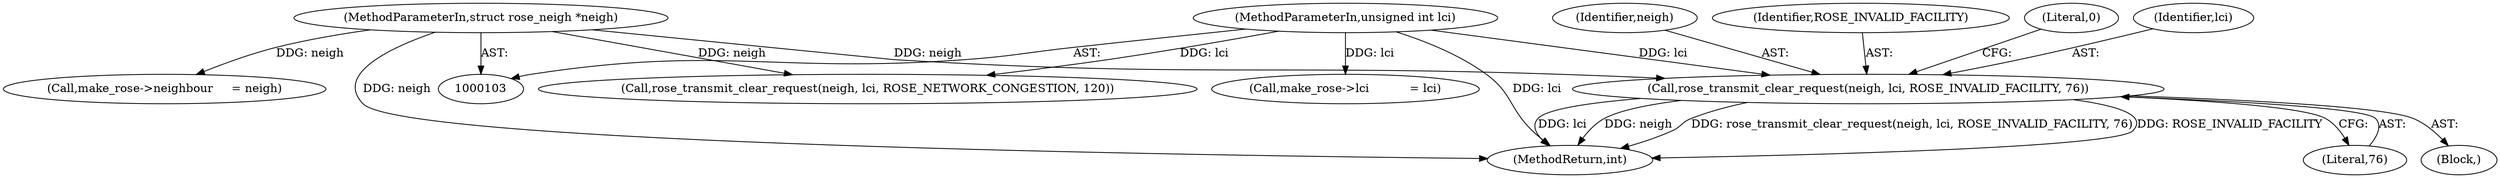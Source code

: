 digraph "0_linux_e0bccd315db0c2f919e7fcf9cb60db21d9986f52@pointer" {
"1000141" [label="(Call,rose_transmit_clear_request(neigh, lci, ROSE_INVALID_FACILITY, 76))"];
"1000106" [label="(MethodParameterIn,struct rose_neigh *neigh)"];
"1000107" [label="(MethodParameterIn,unsigned int lci)"];
"1000145" [label="(Literal,76)"];
"1000142" [label="(Identifier,neigh)"];
"1000107" [label="(MethodParameterIn,unsigned int lci)"];
"1000286" [label="(Call,make_rose->neighbour     = neigh)"];
"1000140" [label="(Block,)"];
"1000381" [label="(MethodReturn,int)"];
"1000195" [label="(Call,make_rose->lci           = lci)"];
"1000144" [label="(Identifier,ROSE_INVALID_FACILITY)"];
"1000106" [label="(MethodParameterIn,struct rose_neigh *neigh)"];
"1000141" [label="(Call,rose_transmit_clear_request(neigh, lci, ROSE_INVALID_FACILITY, 76))"];
"1000174" [label="(Call,rose_transmit_clear_request(neigh, lci, ROSE_NETWORK_CONGESTION, 120))"];
"1000147" [label="(Literal,0)"];
"1000143" [label="(Identifier,lci)"];
"1000141" -> "1000140"  [label="AST: "];
"1000141" -> "1000145"  [label="CFG: "];
"1000142" -> "1000141"  [label="AST: "];
"1000143" -> "1000141"  [label="AST: "];
"1000144" -> "1000141"  [label="AST: "];
"1000145" -> "1000141"  [label="AST: "];
"1000147" -> "1000141"  [label="CFG: "];
"1000141" -> "1000381"  [label="DDG: neigh"];
"1000141" -> "1000381"  [label="DDG: rose_transmit_clear_request(neigh, lci, ROSE_INVALID_FACILITY, 76)"];
"1000141" -> "1000381"  [label="DDG: ROSE_INVALID_FACILITY"];
"1000141" -> "1000381"  [label="DDG: lci"];
"1000106" -> "1000141"  [label="DDG: neigh"];
"1000107" -> "1000141"  [label="DDG: lci"];
"1000106" -> "1000103"  [label="AST: "];
"1000106" -> "1000381"  [label="DDG: neigh"];
"1000106" -> "1000174"  [label="DDG: neigh"];
"1000106" -> "1000286"  [label="DDG: neigh"];
"1000107" -> "1000103"  [label="AST: "];
"1000107" -> "1000381"  [label="DDG: lci"];
"1000107" -> "1000174"  [label="DDG: lci"];
"1000107" -> "1000195"  [label="DDG: lci"];
}
